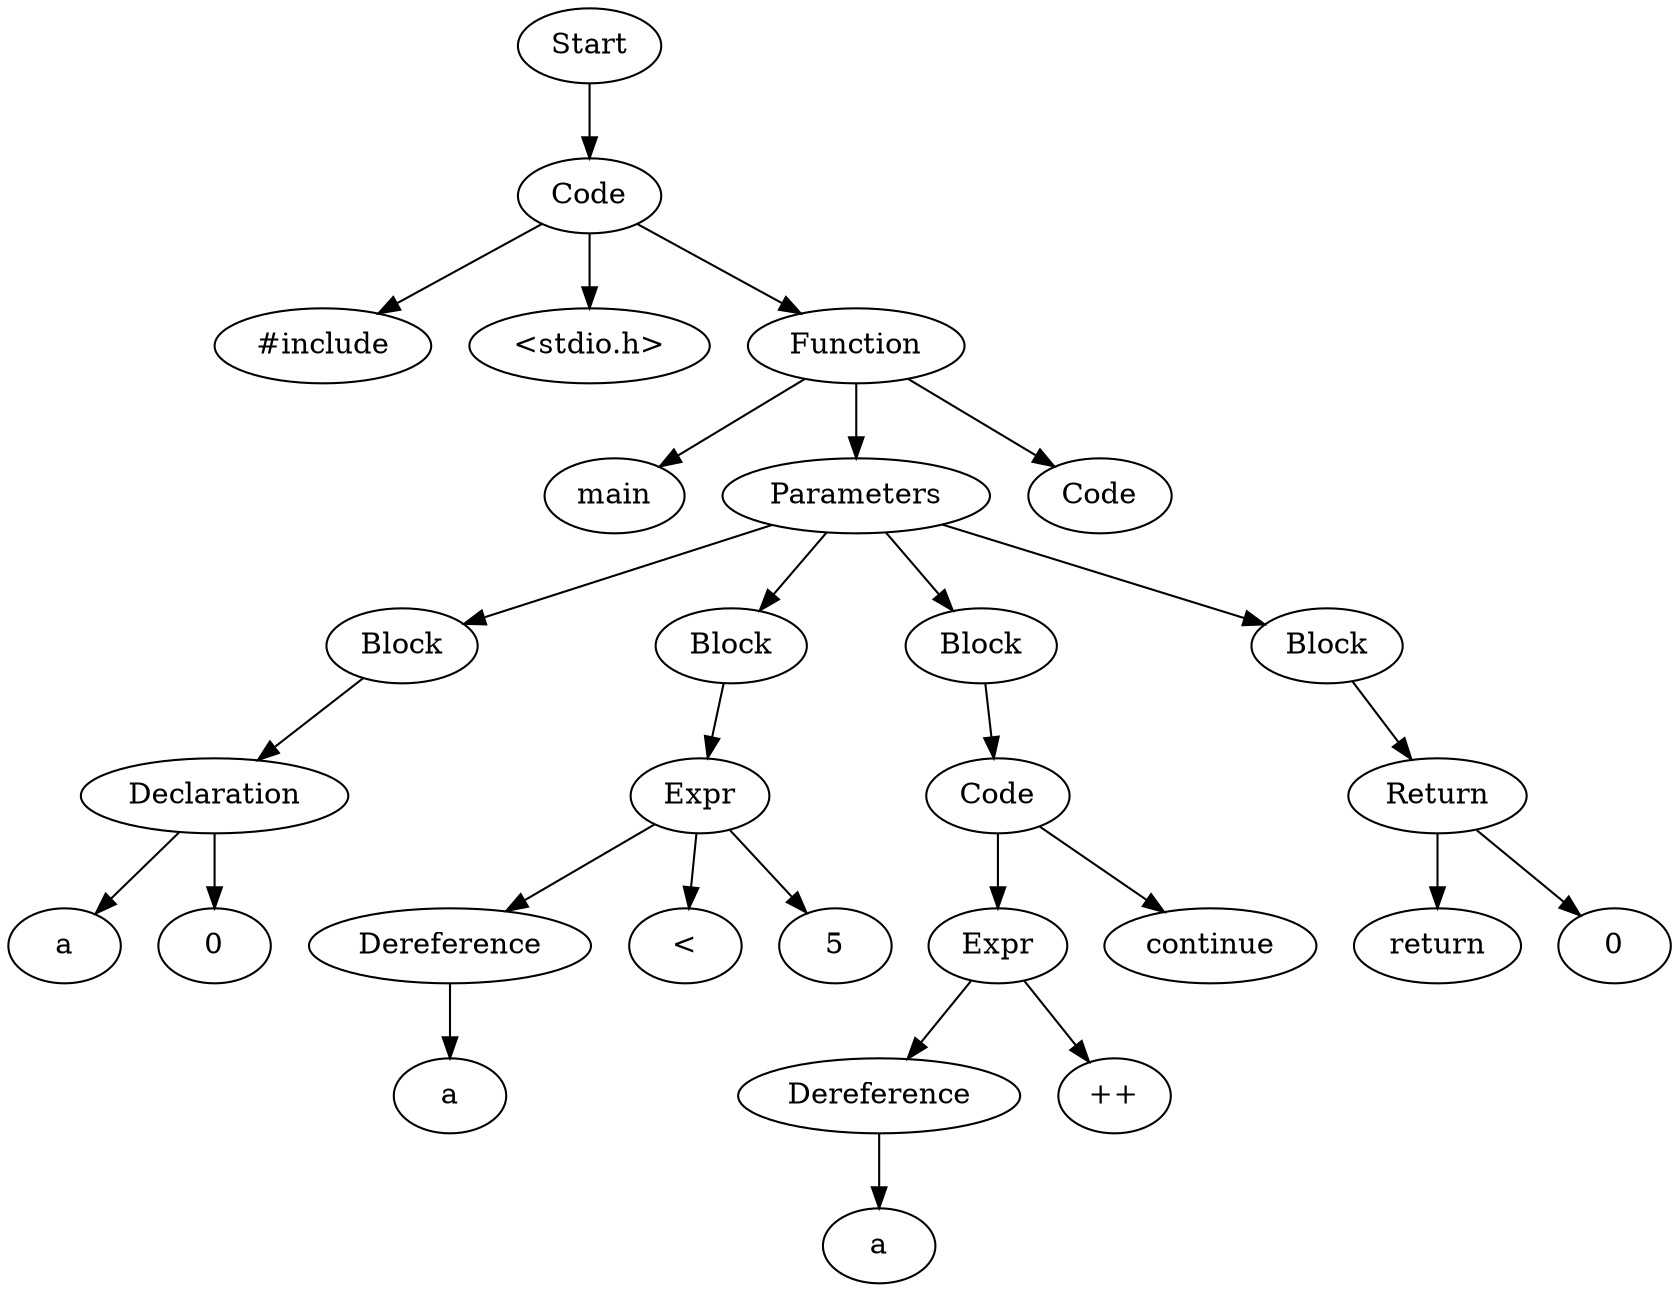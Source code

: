 digraph AST {
  "132926560715104" [label="Start"];
  "132926560715104" -> "132926560726240";
  "132926560726240" [label="Code"];
  "132926560726240" -> "132926560730512";
  "132926560726240" -> "132926560726960";
  "132926560726240" -> "132926560729120";
  "132926560730512" [label="#include"];
  "132926560726960" [label="<stdio.h>"];
  "132926560729120" [label="Function"];
  "132926560729120" -> "132926560725376";
  "132926560729120" -> "132926560723936";
  "132926560729120" -> "132926560728688";
  "132926560725376" [label="main"];
  "132926560723936" [label="Parameters"];
  "132926560723936" -> "132926558807392";
  "132926560723936" -> "132926558804176";
  "132926560723936" -> "132926558800336";
  "132926560723936" -> "132926558800144";
  "132926558807392" [label="Block"];
  "132926558807392" -> "132926558806144";
  "132926558806144" [label="Declaration"];
  "132926558806144" -> "132926558806000";
  "132926558806144" -> "132926558804128";
  "132926558806000" [label="a"];
  "132926558804128" [label="0"];
  "132926558804176" [label="Block"];
  "132926558804176" -> "132926558803168";
  "132926558803168" [label="Expr"];
  "132926558803168" -> "132926558803840";
  "132926558803168" -> "132926558801392";
  "132926558803168" -> "132926558801872";
  "132926558803840" [label="Dereference"];
  "132926558803840" -> "132926558801440";
  "132926558801440" [label="a"];
  "132926558801392" [label="<"];
  "132926558801872" [label="5"];
  "132926558800336" [label="Block"];
  "132926558800336" -> "132926558800384";
  "132926558800384" [label="Code"];
  "132926558800384" -> "132926558800240";
  "132926558800384" -> "132926558800192";
  "132926558800240" [label="Expr"];
  "132926558800240" -> "132926558800288";
  "132926558800240" -> "132926558800096";
  "132926558800288" [label="Dereference"];
  "132926558800288" -> "132926558800048";
  "132926558800048" [label="a"];
  "132926558800096" [label="++"];
  "132926558800192" [label="continue"];
  "132926558800144" [label="Block"];
  "132926558800144" -> "132926558799904";
  "132926558799904" [label="Return"];
  "132926558799904" -> "132926558799808";
  "132926558799904" -> "132926558799760";
  "132926558799808" [label="return"];
  "132926558799760" [label="0"];
  "132926560728688" [label="Code"];
}
